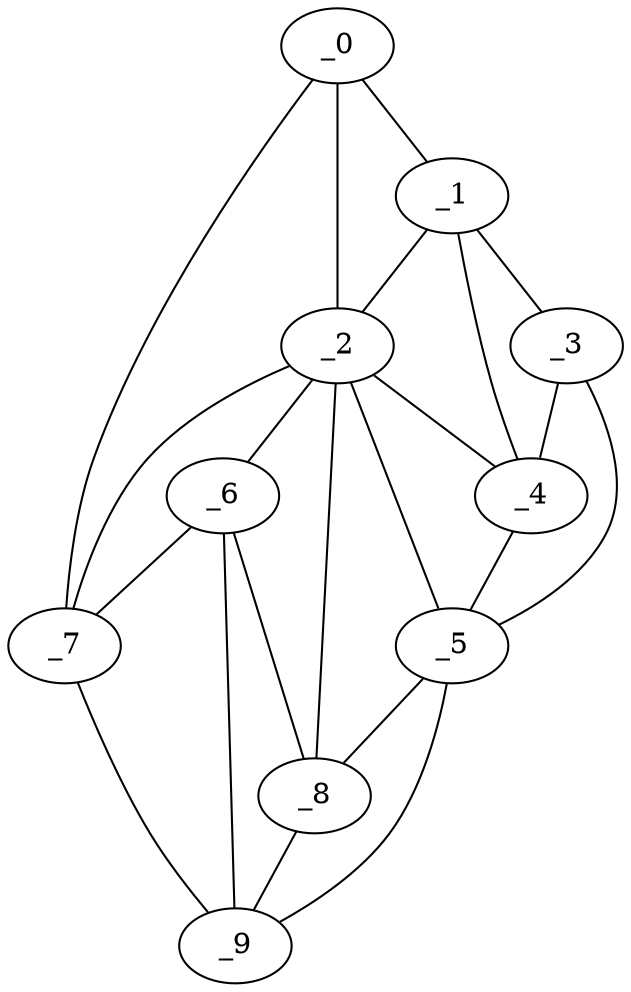 graph "obj28__240.gxl" {
	_0	 [x=66,
		y=37];
	_1	 [x=74,
		y=32];
	_0 -- _1	 [valence=1];
	_2	 [x=95,
		y=62];
	_0 -- _2	 [valence=2];
	_7	 [x=110,
		y=78];
	_0 -- _7	 [valence=1];
	_1 -- _2	 [valence=2];
	_3	 [x=99,
		y=22];
	_1 -- _3	 [valence=1];
	_4	 [x=103,
		y=26];
	_1 -- _4	 [valence=2];
	_2 -- _4	 [valence=1];
	_5	 [x=107,
		y=28];
	_2 -- _5	 [valence=2];
	_6	 [x=108,
		y=69];
	_2 -- _6	 [valence=2];
	_2 -- _7	 [valence=2];
	_8	 [x=112,
		y=55];
	_2 -- _8	 [valence=2];
	_3 -- _4	 [valence=1];
	_3 -- _5	 [valence=1];
	_4 -- _5	 [valence=2];
	_5 -- _8	 [valence=2];
	_9	 [x=126,
		y=85];
	_5 -- _9	 [valence=1];
	_6 -- _7	 [valence=2];
	_6 -- _8	 [valence=2];
	_6 -- _9	 [valence=2];
	_7 -- _9	 [valence=1];
	_8 -- _9	 [valence=2];
}
